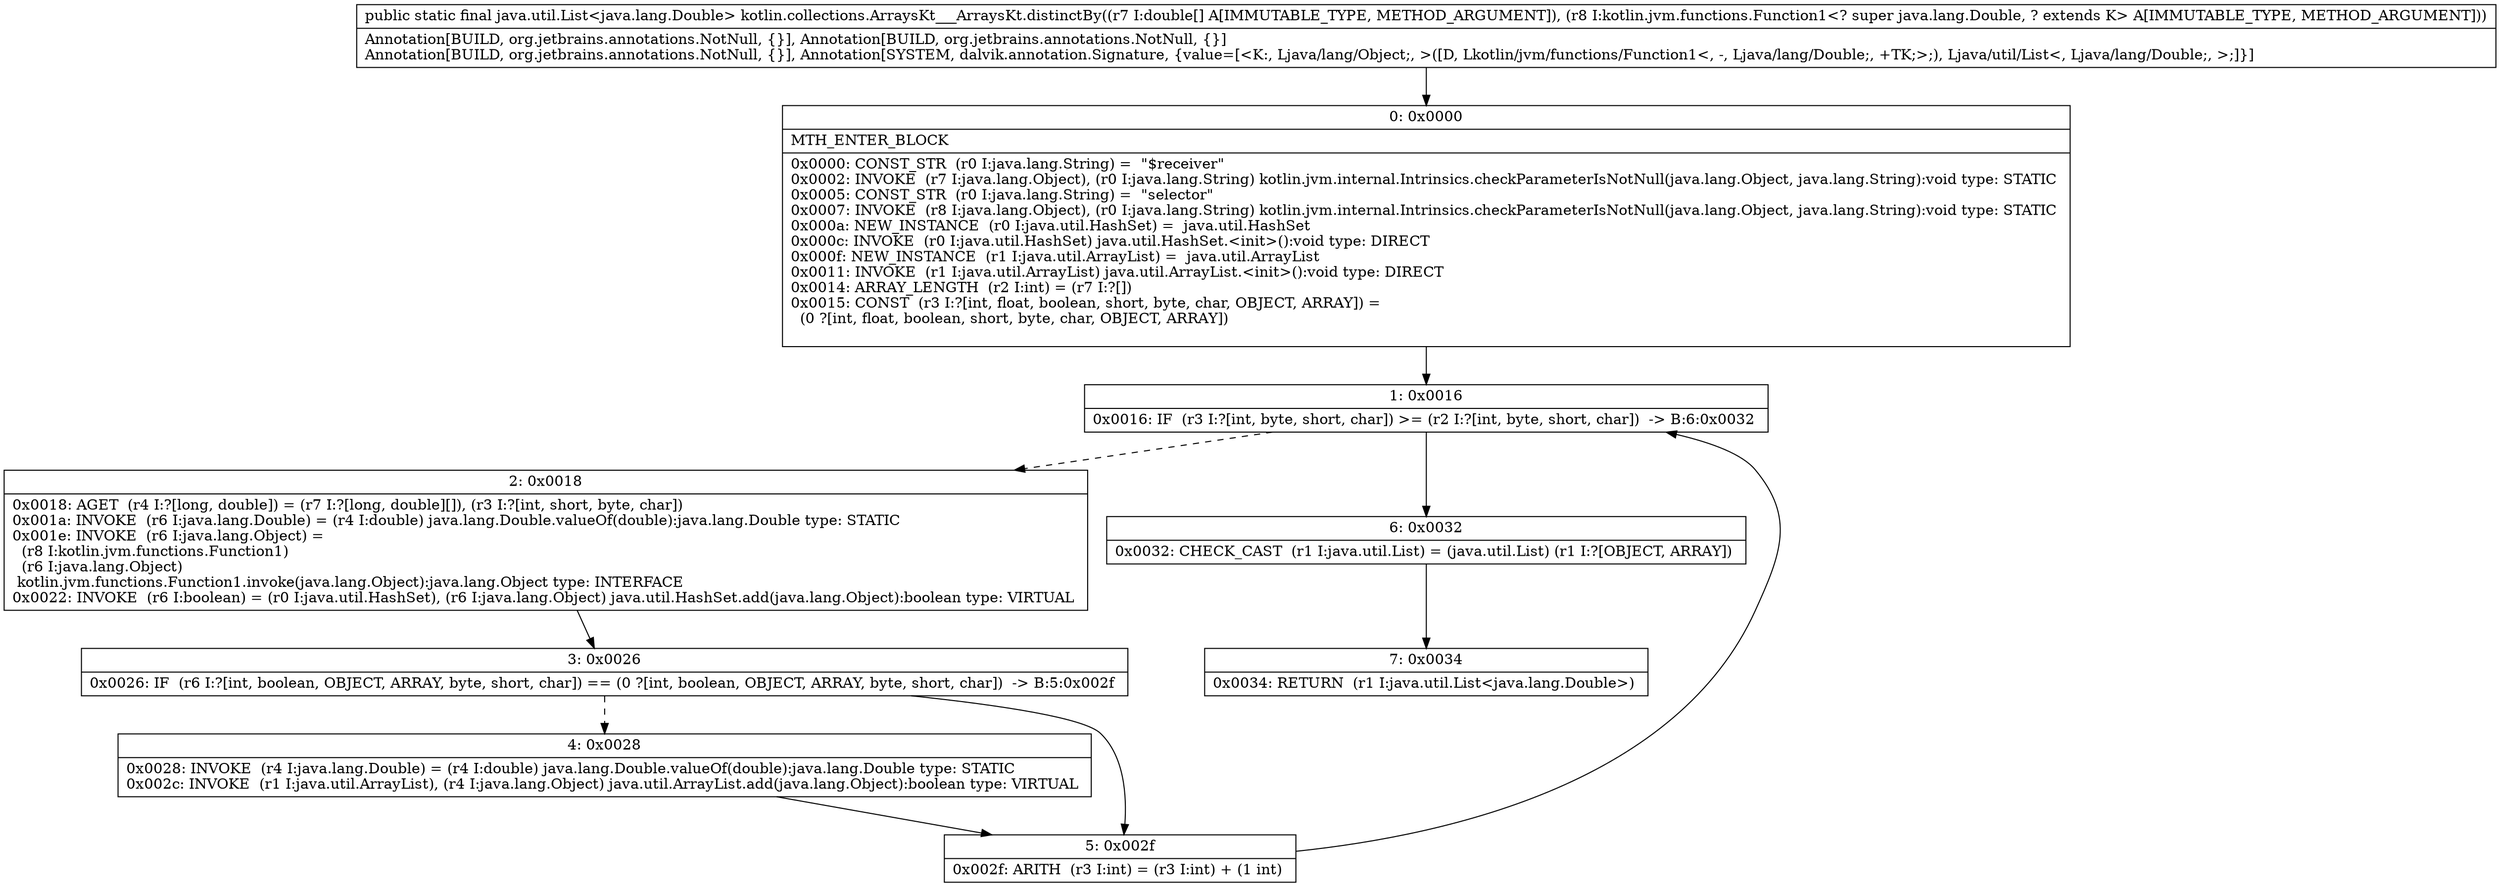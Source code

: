 digraph "CFG forkotlin.collections.ArraysKt___ArraysKt.distinctBy([DLkotlin\/jvm\/functions\/Function1;)Ljava\/util\/List;" {
Node_0 [shape=record,label="{0\:\ 0x0000|MTH_ENTER_BLOCK\l|0x0000: CONST_STR  (r0 I:java.lang.String) =  \"$receiver\" \l0x0002: INVOKE  (r7 I:java.lang.Object), (r0 I:java.lang.String) kotlin.jvm.internal.Intrinsics.checkParameterIsNotNull(java.lang.Object, java.lang.String):void type: STATIC \l0x0005: CONST_STR  (r0 I:java.lang.String) =  \"selector\" \l0x0007: INVOKE  (r8 I:java.lang.Object), (r0 I:java.lang.String) kotlin.jvm.internal.Intrinsics.checkParameterIsNotNull(java.lang.Object, java.lang.String):void type: STATIC \l0x000a: NEW_INSTANCE  (r0 I:java.util.HashSet) =  java.util.HashSet \l0x000c: INVOKE  (r0 I:java.util.HashSet) java.util.HashSet.\<init\>():void type: DIRECT \l0x000f: NEW_INSTANCE  (r1 I:java.util.ArrayList) =  java.util.ArrayList \l0x0011: INVOKE  (r1 I:java.util.ArrayList) java.util.ArrayList.\<init\>():void type: DIRECT \l0x0014: ARRAY_LENGTH  (r2 I:int) = (r7 I:?[]) \l0x0015: CONST  (r3 I:?[int, float, boolean, short, byte, char, OBJECT, ARRAY]) = \l  (0 ?[int, float, boolean, short, byte, char, OBJECT, ARRAY])\l \l}"];
Node_1 [shape=record,label="{1\:\ 0x0016|0x0016: IF  (r3 I:?[int, byte, short, char]) \>= (r2 I:?[int, byte, short, char])  \-\> B:6:0x0032 \l}"];
Node_2 [shape=record,label="{2\:\ 0x0018|0x0018: AGET  (r4 I:?[long, double]) = (r7 I:?[long, double][]), (r3 I:?[int, short, byte, char]) \l0x001a: INVOKE  (r6 I:java.lang.Double) = (r4 I:double) java.lang.Double.valueOf(double):java.lang.Double type: STATIC \l0x001e: INVOKE  (r6 I:java.lang.Object) = \l  (r8 I:kotlin.jvm.functions.Function1)\l  (r6 I:java.lang.Object)\l kotlin.jvm.functions.Function1.invoke(java.lang.Object):java.lang.Object type: INTERFACE \l0x0022: INVOKE  (r6 I:boolean) = (r0 I:java.util.HashSet), (r6 I:java.lang.Object) java.util.HashSet.add(java.lang.Object):boolean type: VIRTUAL \l}"];
Node_3 [shape=record,label="{3\:\ 0x0026|0x0026: IF  (r6 I:?[int, boolean, OBJECT, ARRAY, byte, short, char]) == (0 ?[int, boolean, OBJECT, ARRAY, byte, short, char])  \-\> B:5:0x002f \l}"];
Node_4 [shape=record,label="{4\:\ 0x0028|0x0028: INVOKE  (r4 I:java.lang.Double) = (r4 I:double) java.lang.Double.valueOf(double):java.lang.Double type: STATIC \l0x002c: INVOKE  (r1 I:java.util.ArrayList), (r4 I:java.lang.Object) java.util.ArrayList.add(java.lang.Object):boolean type: VIRTUAL \l}"];
Node_5 [shape=record,label="{5\:\ 0x002f|0x002f: ARITH  (r3 I:int) = (r3 I:int) + (1 int) \l}"];
Node_6 [shape=record,label="{6\:\ 0x0032|0x0032: CHECK_CAST  (r1 I:java.util.List) = (java.util.List) (r1 I:?[OBJECT, ARRAY]) \l}"];
Node_7 [shape=record,label="{7\:\ 0x0034|0x0034: RETURN  (r1 I:java.util.List\<java.lang.Double\>) \l}"];
MethodNode[shape=record,label="{public static final java.util.List\<java.lang.Double\> kotlin.collections.ArraysKt___ArraysKt.distinctBy((r7 I:double[] A[IMMUTABLE_TYPE, METHOD_ARGUMENT]), (r8 I:kotlin.jvm.functions.Function1\<? super java.lang.Double, ? extends K\> A[IMMUTABLE_TYPE, METHOD_ARGUMENT]))  | Annotation[BUILD, org.jetbrains.annotations.NotNull, \{\}], Annotation[BUILD, org.jetbrains.annotations.NotNull, \{\}]\lAnnotation[BUILD, org.jetbrains.annotations.NotNull, \{\}], Annotation[SYSTEM, dalvik.annotation.Signature, \{value=[\<K:, Ljava\/lang\/Object;, \>([D, Lkotlin\/jvm\/functions\/Function1\<, \-, Ljava\/lang\/Double;, +TK;\>;), Ljava\/util\/List\<, Ljava\/lang\/Double;, \>;]\}]\l}"];
MethodNode -> Node_0;
Node_0 -> Node_1;
Node_1 -> Node_2[style=dashed];
Node_1 -> Node_6;
Node_2 -> Node_3;
Node_3 -> Node_4[style=dashed];
Node_3 -> Node_5;
Node_4 -> Node_5;
Node_5 -> Node_1;
Node_6 -> Node_7;
}

